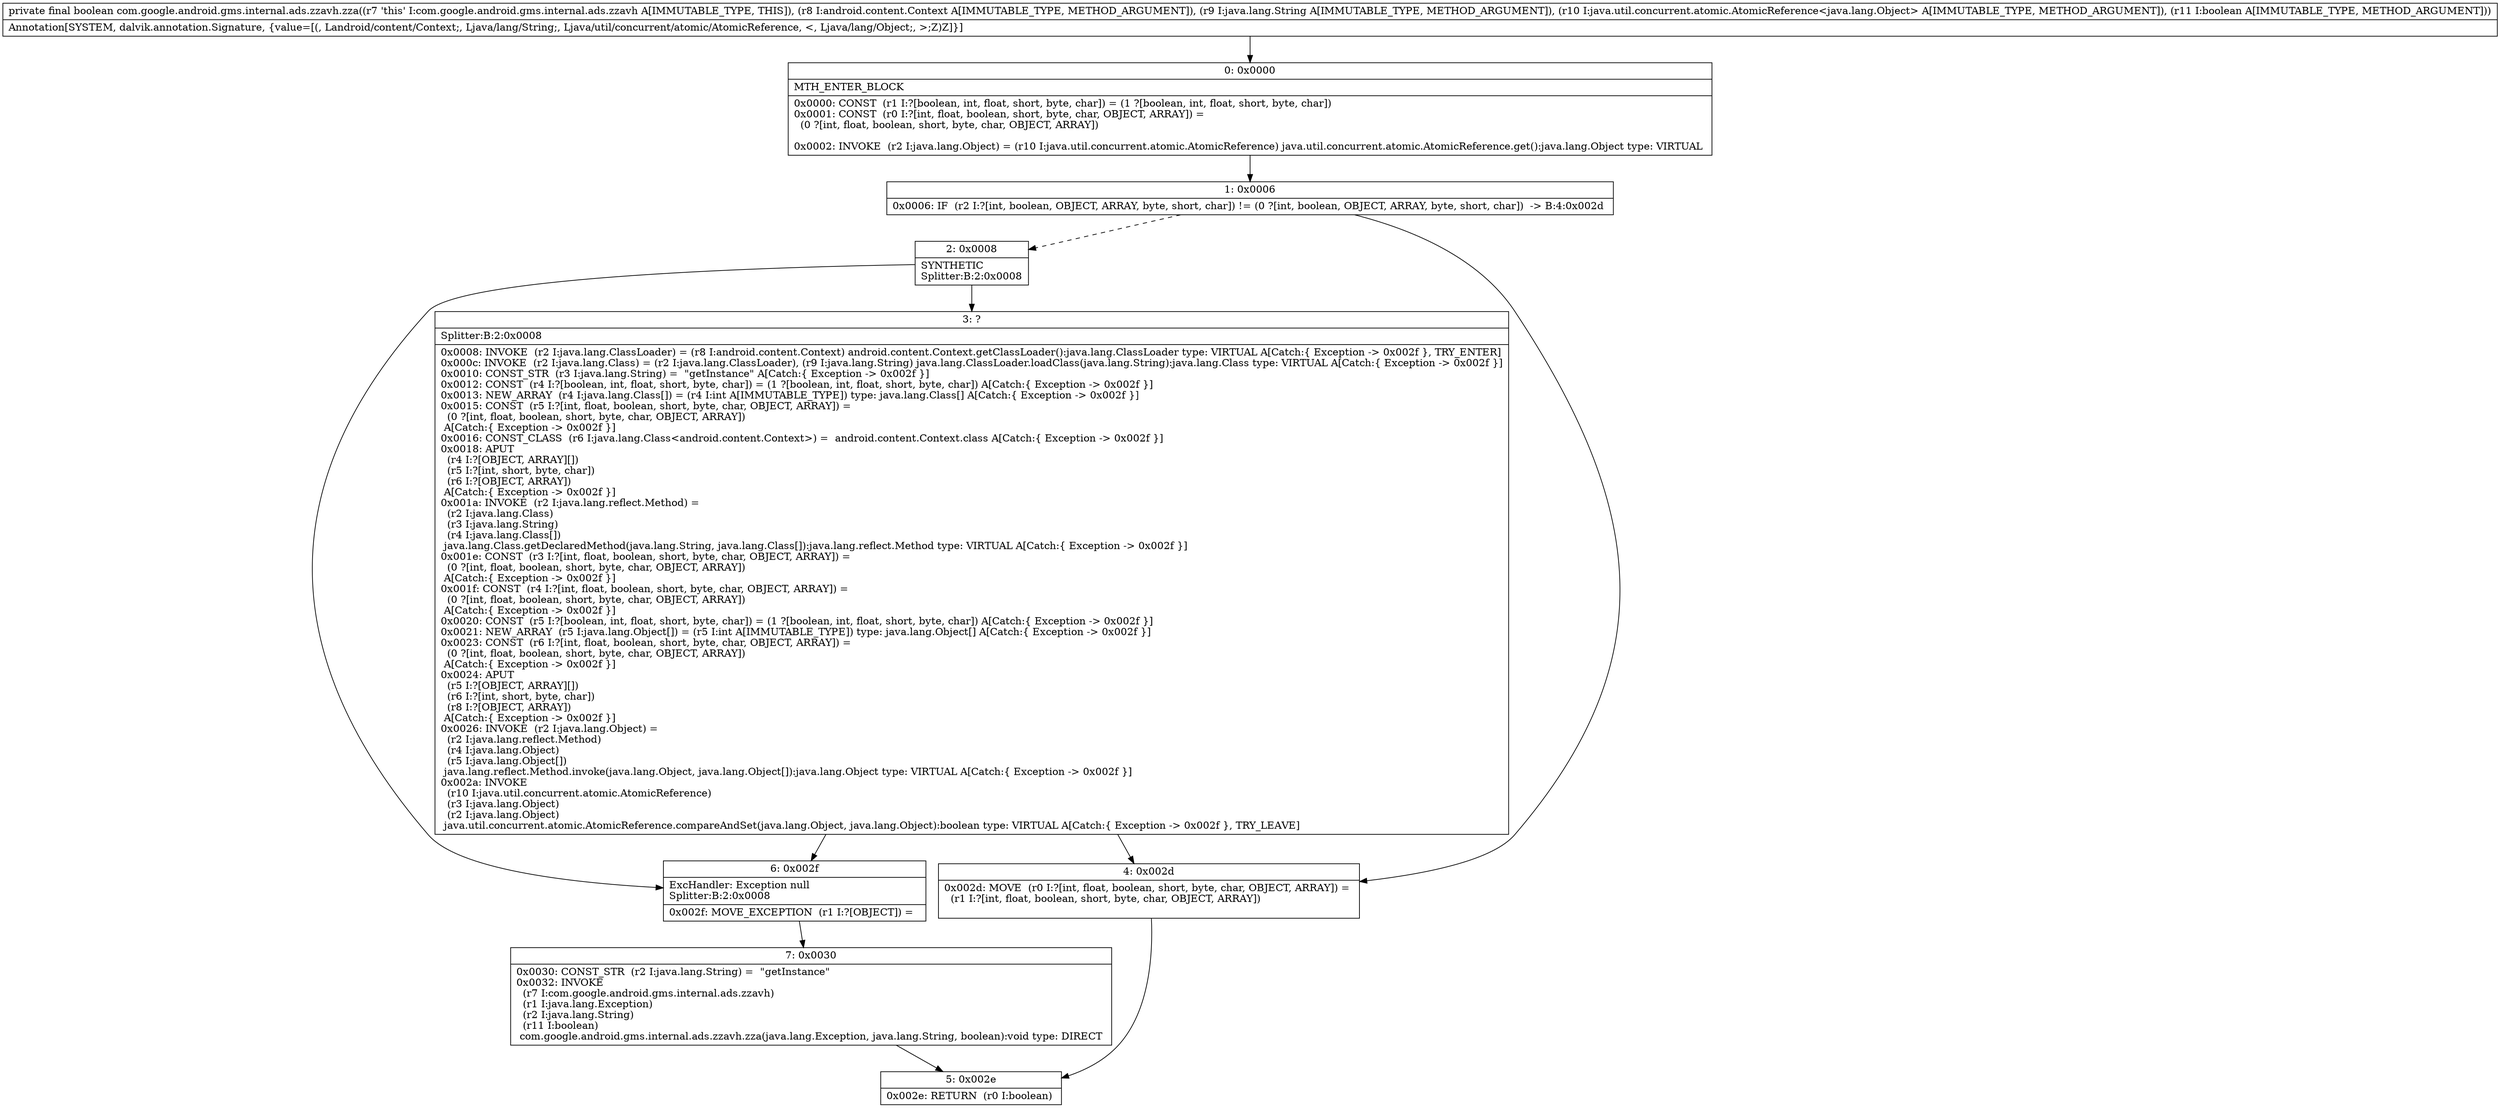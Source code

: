 digraph "CFG forcom.google.android.gms.internal.ads.zzavh.zza(Landroid\/content\/Context;Ljava\/lang\/String;Ljava\/util\/concurrent\/atomic\/AtomicReference;Z)Z" {
Node_0 [shape=record,label="{0\:\ 0x0000|MTH_ENTER_BLOCK\l|0x0000: CONST  (r1 I:?[boolean, int, float, short, byte, char]) = (1 ?[boolean, int, float, short, byte, char]) \l0x0001: CONST  (r0 I:?[int, float, boolean, short, byte, char, OBJECT, ARRAY]) = \l  (0 ?[int, float, boolean, short, byte, char, OBJECT, ARRAY])\l \l0x0002: INVOKE  (r2 I:java.lang.Object) = (r10 I:java.util.concurrent.atomic.AtomicReference) java.util.concurrent.atomic.AtomicReference.get():java.lang.Object type: VIRTUAL \l}"];
Node_1 [shape=record,label="{1\:\ 0x0006|0x0006: IF  (r2 I:?[int, boolean, OBJECT, ARRAY, byte, short, char]) != (0 ?[int, boolean, OBJECT, ARRAY, byte, short, char])  \-\> B:4:0x002d \l}"];
Node_2 [shape=record,label="{2\:\ 0x0008|SYNTHETIC\lSplitter:B:2:0x0008\l}"];
Node_3 [shape=record,label="{3\:\ ?|Splitter:B:2:0x0008\l|0x0008: INVOKE  (r2 I:java.lang.ClassLoader) = (r8 I:android.content.Context) android.content.Context.getClassLoader():java.lang.ClassLoader type: VIRTUAL A[Catch:\{ Exception \-\> 0x002f \}, TRY_ENTER]\l0x000c: INVOKE  (r2 I:java.lang.Class) = (r2 I:java.lang.ClassLoader), (r9 I:java.lang.String) java.lang.ClassLoader.loadClass(java.lang.String):java.lang.Class type: VIRTUAL A[Catch:\{ Exception \-\> 0x002f \}]\l0x0010: CONST_STR  (r3 I:java.lang.String) =  \"getInstance\" A[Catch:\{ Exception \-\> 0x002f \}]\l0x0012: CONST  (r4 I:?[boolean, int, float, short, byte, char]) = (1 ?[boolean, int, float, short, byte, char]) A[Catch:\{ Exception \-\> 0x002f \}]\l0x0013: NEW_ARRAY  (r4 I:java.lang.Class[]) = (r4 I:int A[IMMUTABLE_TYPE]) type: java.lang.Class[] A[Catch:\{ Exception \-\> 0x002f \}]\l0x0015: CONST  (r5 I:?[int, float, boolean, short, byte, char, OBJECT, ARRAY]) = \l  (0 ?[int, float, boolean, short, byte, char, OBJECT, ARRAY])\l A[Catch:\{ Exception \-\> 0x002f \}]\l0x0016: CONST_CLASS  (r6 I:java.lang.Class\<android.content.Context\>) =  android.content.Context.class A[Catch:\{ Exception \-\> 0x002f \}]\l0x0018: APUT  \l  (r4 I:?[OBJECT, ARRAY][])\l  (r5 I:?[int, short, byte, char])\l  (r6 I:?[OBJECT, ARRAY])\l A[Catch:\{ Exception \-\> 0x002f \}]\l0x001a: INVOKE  (r2 I:java.lang.reflect.Method) = \l  (r2 I:java.lang.Class)\l  (r3 I:java.lang.String)\l  (r4 I:java.lang.Class[])\l java.lang.Class.getDeclaredMethod(java.lang.String, java.lang.Class[]):java.lang.reflect.Method type: VIRTUAL A[Catch:\{ Exception \-\> 0x002f \}]\l0x001e: CONST  (r3 I:?[int, float, boolean, short, byte, char, OBJECT, ARRAY]) = \l  (0 ?[int, float, boolean, short, byte, char, OBJECT, ARRAY])\l A[Catch:\{ Exception \-\> 0x002f \}]\l0x001f: CONST  (r4 I:?[int, float, boolean, short, byte, char, OBJECT, ARRAY]) = \l  (0 ?[int, float, boolean, short, byte, char, OBJECT, ARRAY])\l A[Catch:\{ Exception \-\> 0x002f \}]\l0x0020: CONST  (r5 I:?[boolean, int, float, short, byte, char]) = (1 ?[boolean, int, float, short, byte, char]) A[Catch:\{ Exception \-\> 0x002f \}]\l0x0021: NEW_ARRAY  (r5 I:java.lang.Object[]) = (r5 I:int A[IMMUTABLE_TYPE]) type: java.lang.Object[] A[Catch:\{ Exception \-\> 0x002f \}]\l0x0023: CONST  (r6 I:?[int, float, boolean, short, byte, char, OBJECT, ARRAY]) = \l  (0 ?[int, float, boolean, short, byte, char, OBJECT, ARRAY])\l A[Catch:\{ Exception \-\> 0x002f \}]\l0x0024: APUT  \l  (r5 I:?[OBJECT, ARRAY][])\l  (r6 I:?[int, short, byte, char])\l  (r8 I:?[OBJECT, ARRAY])\l A[Catch:\{ Exception \-\> 0x002f \}]\l0x0026: INVOKE  (r2 I:java.lang.Object) = \l  (r2 I:java.lang.reflect.Method)\l  (r4 I:java.lang.Object)\l  (r5 I:java.lang.Object[])\l java.lang.reflect.Method.invoke(java.lang.Object, java.lang.Object[]):java.lang.Object type: VIRTUAL A[Catch:\{ Exception \-\> 0x002f \}]\l0x002a: INVOKE  \l  (r10 I:java.util.concurrent.atomic.AtomicReference)\l  (r3 I:java.lang.Object)\l  (r2 I:java.lang.Object)\l java.util.concurrent.atomic.AtomicReference.compareAndSet(java.lang.Object, java.lang.Object):boolean type: VIRTUAL A[Catch:\{ Exception \-\> 0x002f \}, TRY_LEAVE]\l}"];
Node_4 [shape=record,label="{4\:\ 0x002d|0x002d: MOVE  (r0 I:?[int, float, boolean, short, byte, char, OBJECT, ARRAY]) = \l  (r1 I:?[int, float, boolean, short, byte, char, OBJECT, ARRAY])\l \l}"];
Node_5 [shape=record,label="{5\:\ 0x002e|0x002e: RETURN  (r0 I:boolean) \l}"];
Node_6 [shape=record,label="{6\:\ 0x002f|ExcHandler: Exception null\lSplitter:B:2:0x0008\l|0x002f: MOVE_EXCEPTION  (r1 I:?[OBJECT]) =  \l}"];
Node_7 [shape=record,label="{7\:\ 0x0030|0x0030: CONST_STR  (r2 I:java.lang.String) =  \"getInstance\" \l0x0032: INVOKE  \l  (r7 I:com.google.android.gms.internal.ads.zzavh)\l  (r1 I:java.lang.Exception)\l  (r2 I:java.lang.String)\l  (r11 I:boolean)\l com.google.android.gms.internal.ads.zzavh.zza(java.lang.Exception, java.lang.String, boolean):void type: DIRECT \l}"];
MethodNode[shape=record,label="{private final boolean com.google.android.gms.internal.ads.zzavh.zza((r7 'this' I:com.google.android.gms.internal.ads.zzavh A[IMMUTABLE_TYPE, THIS]), (r8 I:android.content.Context A[IMMUTABLE_TYPE, METHOD_ARGUMENT]), (r9 I:java.lang.String A[IMMUTABLE_TYPE, METHOD_ARGUMENT]), (r10 I:java.util.concurrent.atomic.AtomicReference\<java.lang.Object\> A[IMMUTABLE_TYPE, METHOD_ARGUMENT]), (r11 I:boolean A[IMMUTABLE_TYPE, METHOD_ARGUMENT]))  | Annotation[SYSTEM, dalvik.annotation.Signature, \{value=[(, Landroid\/content\/Context;, Ljava\/lang\/String;, Ljava\/util\/concurrent\/atomic\/AtomicReference, \<, Ljava\/lang\/Object;, \>;Z)Z]\}]\l}"];
MethodNode -> Node_0;
Node_0 -> Node_1;
Node_1 -> Node_2[style=dashed];
Node_1 -> Node_4;
Node_2 -> Node_3;
Node_2 -> Node_6;
Node_3 -> Node_4;
Node_3 -> Node_6;
Node_4 -> Node_5;
Node_6 -> Node_7;
Node_7 -> Node_5;
}

